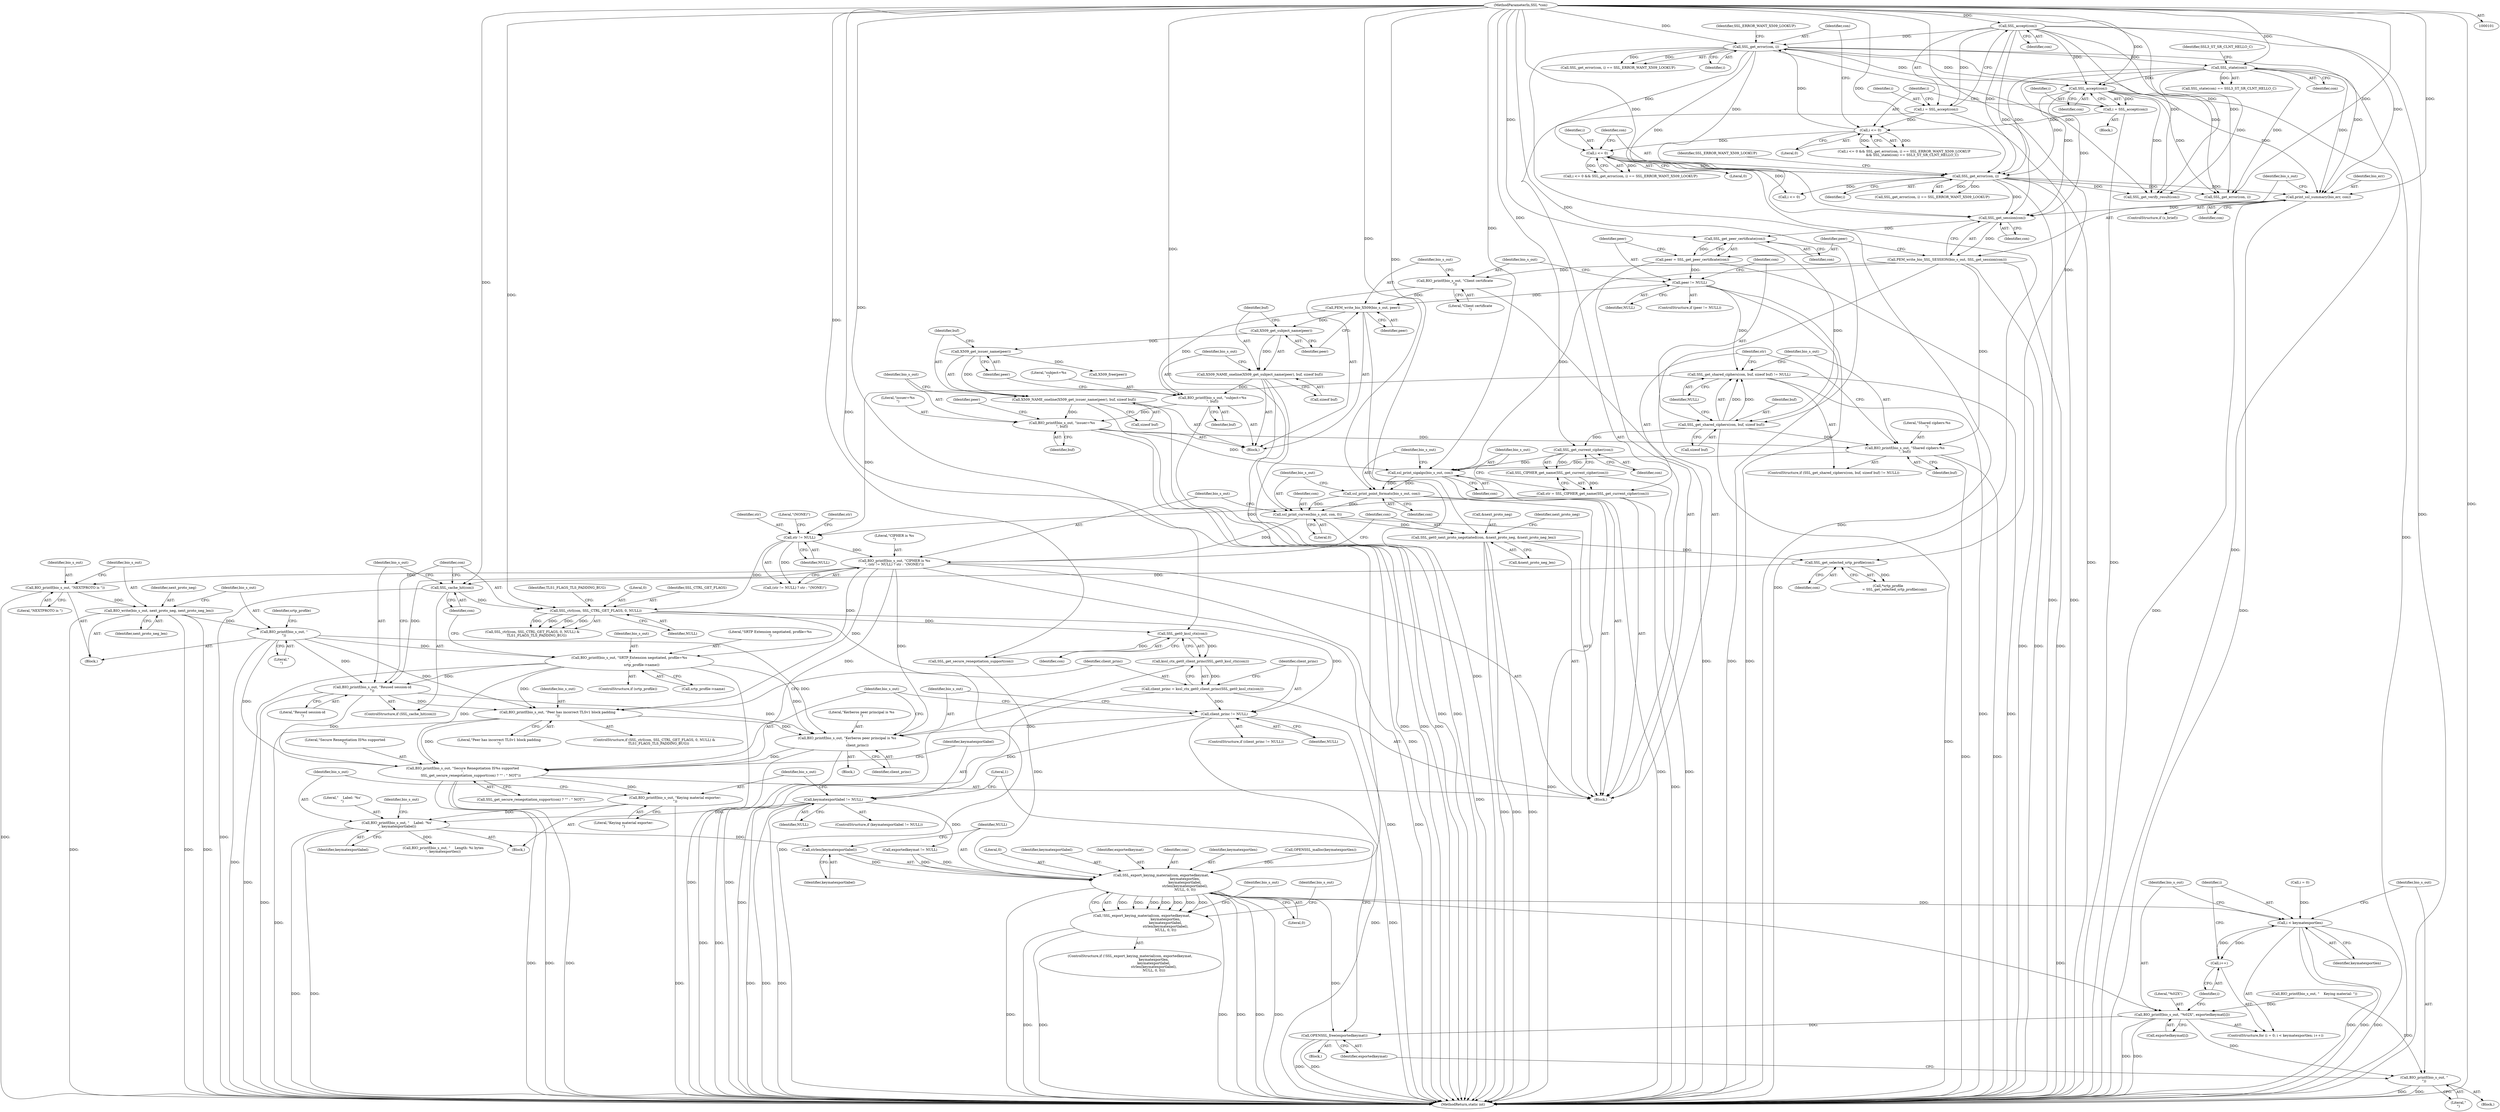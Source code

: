 digraph "0_openssl_259b664f950c2ba66fbf4b0fe5281327904ead21@API" {
"1000422" [label="(Call,strlen(keymatexportlabel))"];
"1000398" [label="(Call,BIO_printf(bio_s_out, \"    Label: '%s'\n\", keymatexportlabel))"];
"1000395" [label="(Call,BIO_printf(bio_s_out, \"Keying material exporter:\n\"))"];
"1000382" [label="(Call,BIO_printf(bio_s_out, \"Secure Renegotiation IS%s supported\n\",\n               SSL_get_secure_renegotiation_support(con) ? \"\" : \" NOT\"))"];
"1000309" [label="(Call,BIO_printf(bio_s_out, \"CIPHER is %s\n\", (str != NULL) ? str : \"(NONE)\"))"];
"1000305" [label="(Call,ssl_print_curves(bio_s_out, con, 0))"];
"1000302" [label="(Call,ssl_print_point_formats(bio_s_out, con))"];
"1000299" [label="(Call,ssl_print_sigalgs(bio_s_out, con))"];
"1000290" [label="(Call,BIO_printf(bio_s_out, \"Shared ciphers:%s\n\", buf))"];
"1000276" [label="(Call,BIO_printf(bio_s_out, \"issuer=%s\n\", buf))"];
"1000266" [label="(Call,BIO_printf(bio_s_out, \"subject=%s\n\", buf))"];
"1000257" [label="(Call,PEM_write_bio_X509(bio_s_out, peer))"];
"1000254" [label="(Call,BIO_printf(bio_s_out, \"Client certificate\n\"))"];
"1000241" [label="(Call,PEM_write_bio_SSL_SESSION(bio_s_out, SSL_get_session(con)))"];
"1000243" [label="(Call,SSL_get_session(con))"];
"1000125" [label="(Call,SSL_get_error(con, i))"];
"1000139" [label="(Call,SSL_accept(con))"];
"1000115" [label="(Call,SSL_accept(con))"];
"1000102" [label="(MethodParameterIn,SSL *con)"];
"1000130" [label="(Call,SSL_state(con))"];
"1000120" [label="(Call,i <= 0)"];
"1000113" [label="(Call,i = SSL_accept(con))"];
"1000137" [label="(Call,i = SSL_accept(con))"];
"1000238" [label="(Call,print_ssl_summary(bio_err, con))"];
"1000147" [label="(Call,SSL_get_error(con, i))"];
"1000143" [label="(Call,i <= 0)"];
"1000250" [label="(Call,peer != NULL)"];
"1000245" [label="(Call,peer = SSL_get_peer_certificate(con))"];
"1000247" [label="(Call,SSL_get_peer_certificate(con))"];
"1000260" [label="(Call,X509_NAME_oneline(X509_get_subject_name(peer), buf, sizeof buf))"];
"1000261" [label="(Call,X509_get_subject_name(peer))"];
"1000270" [label="(Call,X509_NAME_oneline(X509_get_issuer_name(peer), buf, sizeof buf))"];
"1000271" [label="(Call,X509_get_issuer_name(peer))"];
"1000284" [label="(Call,SSL_get_shared_ciphers(con, buf, sizeof buf))"];
"1000297" [label="(Call,SSL_get_current_cipher(con))"];
"1000313" [label="(Call,str != NULL)"];
"1000294" [label="(Call,str = SSL_CIPHER_get_name(SSL_get_current_cipher(con)))"];
"1000296" [label="(Call,SSL_CIPHER_get_name(SSL_get_current_cipher(con)))"];
"1000283" [label="(Call,SSL_get_shared_ciphers(con, buf, sizeof buf) != NULL)"];
"1000378" [label="(Call,BIO_printf(bio_s_out, \"Kerberos peer principal is %s\n\",\n                   client_princ))"];
"1000365" [label="(Call,BIO_printf(bio_s_out, \"Peer has incorrect TLSv1 block padding\n\"))"];
"1000345" [label="(Call,BIO_printf(bio_s_out, \"SRTP Extension negotiated, profile=%s\n\",\n                       srtp_profile->name))"];
"1000334" [label="(Call,BIO_printf(bio_s_out, \"\n\"))"];
"1000330" [label="(Call,BIO_write(bio_s_out, next_proto_neg, next_proto_neg_len))"];
"1000327" [label="(Call,BIO_printf(bio_s_out, \"NEXTPROTO is \"))"];
"1000354" [label="(Call,BIO_printf(bio_s_out, \"Reused session-id\n\"))"];
"1000374" [label="(Call,client_princ != NULL)"];
"1000368" [label="(Call,client_princ = kssl_ctx_get0_client_princ(SSL_get0_kssl_ctx(con)))"];
"1000370" [label="(Call,kssl_ctx_get0_client_princ(SSL_get0_kssl_ctx(con)))"];
"1000371" [label="(Call,SSL_get0_kssl_ctx(con))"];
"1000359" [label="(Call,SSL_ctrl(con, SSL_CTRL_GET_FLAGS, 0, NULL))"];
"1000352" [label="(Call,SSL_cache_hit(con))"];
"1000341" [label="(Call,SSL_get_selected_srtp_profile(con))"];
"1000318" [label="(Call,SSL_get0_next_proto_negotiated(con, &next_proto_neg, &next_proto_neg_len))"];
"1000391" [label="(Call,keymatexportlabel != NULL)"];
"1000417" [label="(Call,SSL_export_keying_material(con, exportedkeymat,\n                                            keymatexportlen,\n                                            keymatexportlabel,\n                                            strlen(keymatexportlabel),\n                                            NULL, 0, 0))"];
"1000416" [label="(Call,!SSL_export_keying_material(con, exportedkeymat,\n                                            keymatexportlen,\n                                            keymatexportlabel,\n                                            strlen(keymatexportlabel),\n                                            NULL, 0, 0))"];
"1000440" [label="(Call,i < keymatexportlen)"];
"1000443" [label="(Call,i++)"];
"1000445" [label="(Call,BIO_printf(bio_s_out, \"%02X\", exportedkeymat[i]))"];
"1000451" [label="(Call,BIO_printf(bio_s_out, \"\n\"))"];
"1000454" [label="(Call,OPENSSL_free(exportedkeymat))"];
"1000241" [label="(Call,PEM_write_bio_SSL_SESSION(bio_s_out, SSL_get_session(con)))"];
"1000243" [label="(Call,SSL_get_session(con))"];
"1000254" [label="(Call,BIO_printf(bio_s_out, \"Client certificate\n\"))"];
"1000269" [label="(Identifier,buf)"];
"1000355" [label="(Identifier,bio_s_out)"];
"1000383" [label="(Identifier,bio_s_out)"];
"1000114" [label="(Identifier,i)"];
"1000332" [label="(Identifier,next_proto_neg)"];
"1000452" [label="(Identifier,bio_s_out)"];
"1000284" [label="(Call,SSL_get_shared_ciphers(con, buf, sizeof buf))"];
"1000347" [label="(Literal,\"SRTP Extension negotiated, profile=%s\n\")"];
"1000314" [label="(Identifier,str)"];
"1000256" [label="(Literal,\"Client certificate\n\")"];
"1000322" [label="(Call,&next_proto_neg_len)"];
"1000432" [label="(Block,)"];
"1000266" [label="(Call,BIO_printf(bio_s_out, \"subject=%s\n\", buf))"];
"1000147" [label="(Call,SSL_get_error(con, i))"];
"1000249" [label="(ControlStructure,if (peer != NULL))"];
"1000262" [label="(Identifier,peer)"];
"1000442" [label="(Identifier,keymatexportlen)"];
"1000133" [label="(Block,)"];
"1000348" [label="(Call,srtp_profile->name)"];
"1000283" [label="(Call,SSL_get_shared_ciphers(con, buf, sizeof buf) != NULL)"];
"1000433" [label="(Call,BIO_printf(bio_s_out, \"    Keying material: \"))"];
"1000331" [label="(Identifier,bio_s_out)"];
"1000278" [label="(Literal,\"issuer=%s\n\")"];
"1000246" [label="(Identifier,peer)"];
"1000137" [label="(Call,i = SSL_accept(con))"];
"1000129" [label="(Call,SSL_state(con) == SSL3_ST_SR_CLNT_HELLO_C)"];
"1000149" [label="(Identifier,i)"];
"1000289" [label="(Identifier,NULL)"];
"1000455" [label="(Identifier,exportedkeymat)"];
"1000370" [label="(Call,kssl_ctx_get0_client_princ(SSL_get0_kssl_ctx(con)))"];
"1000305" [label="(Call,ssl_print_curves(bio_s_out, con, 0))"];
"1000132" [label="(Identifier,SSL3_ST_SR_CLNT_HELLO_C)"];
"1000309" [label="(Call,BIO_printf(bio_s_out, \"CIPHER is %s\n\", (str != NULL) ? str : \"(NONE)\"))"];
"1000259" [label="(Identifier,peer)"];
"1000127" [label="(Identifier,i)"];
"1000422" [label="(Call,strlen(keymatexportlabel))"];
"1000317" [label="(Literal,\"(NONE)\")"];
"1000356" [label="(Literal,\"Reused session-id\n\")"];
"1000333" [label="(Identifier,next_proto_neg_len)"];
"1000124" [label="(Call,SSL_get_error(con, i) == SSL_ERROR_WANT_X509_LOOKUP)"];
"1000120" [label="(Call,i <= 0)"];
"1000319" [label="(Identifier,con)"];
"1000257" [label="(Call,PEM_write_bio_X509(bio_s_out, peer))"];
"1000424" [label="(Identifier,NULL)"];
"1000371" [label="(Call,SSL_get0_kssl_ctx(con))"];
"1000271" [label="(Call,X509_get_issuer_name(peer))"];
"1000316" [label="(Identifier,str)"];
"1000311" [label="(Literal,\"CIPHER is %s\n\")"];
"1000146" [label="(Call,SSL_get_error(con, i) == SSL_ERROR_WANT_X509_LOOKUP)"];
"1000381" [label="(Identifier,client_princ)"];
"1000292" [label="(Literal,\"Shared ciphers:%s\n\")"];
"1000377" [label="(Block,)"];
"1000343" [label="(ControlStructure,if (srtp_profile))"];
"1000328" [label="(Identifier,bio_s_out)"];
"1000394" [label="(Block,)"];
"1000242" [label="(Identifier,bio_s_out)"];
"1000445" [label="(Call,BIO_printf(bio_s_out, \"%02X\", exportedkeymat[i]))"];
"1000310" [label="(Identifier,bio_s_out)"];
"1000280" [label="(Call,X509_free(peer))"];
"1000403" [label="(Identifier,bio_s_out)"];
"1000116" [label="(Identifier,con)"];
"1000245" [label="(Call,peer = SSL_get_peer_certificate(con))"];
"1000179" [label="(Call,SSL_get_error(con, i))"];
"1000329" [label="(Literal,\"NEXTPROTO is \")"];
"1000393" [label="(Identifier,NULL)"];
"1000144" [label="(Identifier,i)"];
"1000446" [label="(Identifier,bio_s_out)"];
"1000125" [label="(Call,SSL_get_error(con, i))"];
"1000303" [label="(Identifier,bio_s_out)"];
"1000325" [label="(Identifier,next_proto_neg)"];
"1000128" [label="(Identifier,SSL_ERROR_WANT_X509_LOOKUP)"];
"1000398" [label="(Call,BIO_printf(bio_s_out, \"    Label: '%s'\n\", keymatexportlabel))"];
"1000451" [label="(Call,BIO_printf(bio_s_out, \"\n\"))"];
"1000419" [label="(Identifier,exportedkeymat)"];
"1000313" [label="(Call,str != NULL)"];
"1000434" [label="(Identifier,bio_s_out)"];
"1000352" [label="(Call,SSL_cache_hit(con))"];
"1000335" [label="(Identifier,bio_s_out)"];
"1000287" [label="(Call,sizeof buf)"];
"1000244" [label="(Identifier,con)"];
"1000131" [label="(Identifier,con)"];
"1000429" [label="(Identifier,bio_s_out)"];
"1000264" [label="(Call,sizeof buf)"];
"1000440" [label="(Call,i < keymatexportlen)"];
"1000334" [label="(Call,BIO_printf(bio_s_out, \"\n\"))"];
"1000261" [label="(Call,X509_get_subject_name(peer))"];
"1000138" [label="(Identifier,i)"];
"1000358" [label="(Call,SSL_ctrl(con, SSL_CTRL_GET_FLAGS, 0, NULL) &\n        TLS1_FLAGS_TLS_PADDING_BUG)"];
"1000304" [label="(Identifier,con)"];
"1000302" [label="(Call,ssl_print_point_formats(bio_s_out, con))"];
"1000143" [label="(Call,i <= 0)"];
"1000308" [label="(Literal,0)"];
"1000102" [label="(MethodParameterIn,SSL *con)"];
"1000130" [label="(Call,SSL_state(con))"];
"1000285" [label="(Identifier,con)"];
"1000247" [label="(Call,SSL_get_peer_certificate(con))"];
"1000291" [label="(Identifier,bio_s_out)"];
"1000238" [label="(Call,print_ssl_summary(bio_err, con))"];
"1000175" [label="(Call,i <= 0)"];
"1000367" [label="(Literal,\"Peer has incorrect TLSv1 block padding\n\")"];
"1000277" [label="(Identifier,bio_s_out)"];
"1000250" [label="(Call,peer != NULL)"];
"1000376" [label="(Identifier,NULL)"];
"1000268" [label="(Literal,\"subject=%s\n\")"];
"1000392" [label="(Identifier,keymatexportlabel)"];
"1000301" [label="(Identifier,con)"];
"1000140" [label="(Identifier,con)"];
"1000260" [label="(Call,X509_NAME_oneline(X509_get_subject_name(peer), buf, sizeof buf))"];
"1000397" [label="(Literal,\"Keying material exporter:\n\")"];
"1000273" [label="(Identifier,buf)"];
"1000441" [label="(Identifier,i)"];
"1000345" [label="(Call,BIO_printf(bio_s_out, \"SRTP Extension negotiated, profile=%s\n\",\n                       srtp_profile->name))"];
"1000139" [label="(Call,SSL_accept(con))"];
"1000122" [label="(Literal,0)"];
"1000380" [label="(Literal,\"Kerberos peer principal is %s\n\")"];
"1000395" [label="(Call,BIO_printf(bio_s_out, \"Keying material exporter:\n\"))"];
"1000251" [label="(Identifier,peer)"];
"1000307" [label="(Identifier,con)"];
"1000318" [label="(Call,SSL_get0_next_proto_negotiated(con, &next_proto_neg, &next_proto_neg_len))"];
"1000126" [label="(Identifier,con)"];
"1000414" [label="(Block,)"];
"1000148" [label="(Identifier,con)"];
"1000270" [label="(Call,X509_NAME_oneline(X509_get_issuer_name(peer), buf, sizeof buf))"];
"1000375" [label="(Identifier,client_princ)"];
"1000363" [label="(Identifier,NULL)"];
"1000457" [label="(Literal,1)"];
"1000458" [label="(MethodReturn,static int)"];
"1000444" [label="(Identifier,i)"];
"1000385" [label="(Call,SSL_get_secure_renegotiation_support(con) ? \"\" : \" NOT\")"];
"1000426" [label="(Literal,0)"];
"1000364" [label="(Identifier,TLS1_FLAGS_TLS_PADDING_BUG)"];
"1000418" [label="(Identifier,con)"];
"1000103" [label="(Block,)"];
"1000315" [label="(Identifier,NULL)"];
"1000400" [label="(Literal,\"    Label: '%s'\n\")"];
"1000306" [label="(Identifier,bio_s_out)"];
"1000379" [label="(Identifier,bio_s_out)"];
"1000366" [label="(Identifier,bio_s_out)"];
"1000330" [label="(Call,BIO_write(bio_s_out, next_proto_neg, next_proto_neg_len))"];
"1000362" [label="(Literal,0)"];
"1000411" [label="(Call,exportedkeymat != NULL)"];
"1000326" [label="(Block,)"];
"1000267" [label="(Identifier,bio_s_out)"];
"1000368" [label="(Call,client_princ = kssl_ctx_get0_client_princ(SSL_get0_kssl_ctx(con)))"];
"1000339" [label="(Call,*srtp_profile\n            = SSL_get_selected_srtp_profile(con))"];
"1000454" [label="(Call,OPENSSL_free(exportedkeymat))"];
"1000453" [label="(Literal,\"\n\")"];
"1000391" [label="(Call,keymatexportlabel != NULL)"];
"1000121" [label="(Identifier,i)"];
"1000295" [label="(Identifier,str)"];
"1000351" [label="(ControlStructure,if (SSL_cache_hit(con)))"];
"1000417" [label="(Call,SSL_export_keying_material(con, exportedkeymat,\n                                            keymatexportlen,\n                                            keymatexportlabel,\n                                            strlen(keymatexportlabel),\n                                            NULL, 0, 0))"];
"1000423" [label="(Identifier,keymatexportlabel)"];
"1000360" [label="(Identifier,con)"];
"1000420" [label="(Identifier,keymatexportlen)"];
"1000341" [label="(Call,SSL_get_selected_srtp_profile(con))"];
"1000384" [label="(Literal,\"Secure Renegotiation IS%s supported\n\")"];
"1000220" [label="(Call,SSL_get_verify_result(con))"];
"1000382" [label="(Call,BIO_printf(bio_s_out, \"Secure Renegotiation IS%s supported\n\",\n               SSL_get_secure_renegotiation_support(con) ? \"\" : \" NOT\"))"];
"1000399" [label="(Identifier,bio_s_out)"];
"1000390" [label="(ControlStructure,if (keymatexportlabel != NULL))"];
"1000297" [label="(Call,SSL_get_current_cipher(con))"];
"1000272" [label="(Identifier,peer)"];
"1000298" [label="(Identifier,con)"];
"1000258" [label="(Identifier,bio_s_out)"];
"1000290" [label="(Call,BIO_printf(bio_s_out, \"Shared ciphers:%s\n\", buf))"];
"1000300" [label="(Identifier,bio_s_out)"];
"1000346" [label="(Identifier,bio_s_out)"];
"1000281" [label="(Identifier,peer)"];
"1000276" [label="(Call,BIO_printf(bio_s_out, \"issuer=%s\n\", buf))"];
"1000401" [label="(Identifier,keymatexportlabel)"];
"1000357" [label="(ControlStructure,if (SSL_ctrl(con, SSL_CTRL_GET_FLAGS, 0, NULL) &\n        TLS1_FLAGS_TLS_PADDING_BUG))"];
"1000299" [label="(Call,ssl_print_sigalgs(bio_s_out, con))"];
"1000373" [label="(ControlStructure,if (client_princ != NULL))"];
"1000436" [label="(ControlStructure,for (i = 0; i < keymatexportlen; i++))"];
"1000113" [label="(Call,i = SSL_accept(con))"];
"1000296" [label="(Call,SSL_CIPHER_get_name(SSL_get_current_cipher(con)))"];
"1000145" [label="(Literal,0)"];
"1000263" [label="(Identifier,buf)"];
"1000415" [label="(ControlStructure,if (!SSL_export_keying_material(con, exportedkeymat,\n                                            keymatexportlen,\n                                            keymatexportlabel,\n                                            strlen(keymatexportlabel),\n                                            NULL, 0, 0)))"];
"1000274" [label="(Call,sizeof buf)"];
"1000437" [label="(Call,i = 0)"];
"1000293" [label="(Identifier,buf)"];
"1000448" [label="(Call,exportedkeymat[i])"];
"1000327" [label="(Call,BIO_printf(bio_s_out, \"NEXTPROTO is \"))"];
"1000248" [label="(Identifier,con)"];
"1000365" [label="(Call,BIO_printf(bio_s_out, \"Peer has incorrect TLSv1 block padding\n\"))"];
"1000336" [label="(Literal,\"\n\")"];
"1000286" [label="(Identifier,buf)"];
"1000386" [label="(Call,SSL_get_secure_renegotiation_support(con))"];
"1000252" [label="(Identifier,NULL)"];
"1000361" [label="(Identifier,SSL_CTRL_GET_FLAGS)"];
"1000279" [label="(Identifier,buf)"];
"1000408" [label="(Call,OPENSSL_malloc(keymatexportlen))"];
"1000354" [label="(Call,BIO_printf(bio_s_out, \"Reused session-id\n\"))"];
"1000294" [label="(Call,str = SSL_CIPHER_get_name(SSL_get_current_cipher(con)))"];
"1000425" [label="(Literal,0)"];
"1000447" [label="(Literal,\"%02X\")"];
"1000342" [label="(Identifier,con)"];
"1000369" [label="(Identifier,client_princ)"];
"1000150" [label="(Identifier,SSL_ERROR_WANT_X509_LOOKUP)"];
"1000253" [label="(Block,)"];
"1000374" [label="(Call,client_princ != NULL)"];
"1000372" [label="(Identifier,con)"];
"1000236" [label="(ControlStructure,if (s_brief))"];
"1000115" [label="(Call,SSL_accept(con))"];
"1000240" [label="(Identifier,con)"];
"1000396" [label="(Identifier,bio_s_out)"];
"1000312" [label="(Call,(str != NULL) ? str : \"(NONE)\")"];
"1000340" [label="(Identifier,srtp_profile)"];
"1000402" [label="(Call,BIO_printf(bio_s_out, \"    Length: %i bytes\n\", keymatexportlen))"];
"1000142" [label="(Call,i <= 0 && SSL_get_error(con, i) == SSL_ERROR_WANT_X509_LOOKUP)"];
"1000416" [label="(Call,!SSL_export_keying_material(con, exportedkeymat,\n                                            keymatexportlen,\n                                            keymatexportlabel,\n                                            strlen(keymatexportlabel),\n                                            NULL, 0, 0))"];
"1000282" [label="(ControlStructure,if (SSL_get_shared_ciphers(con, buf, sizeof buf) != NULL))"];
"1000359" [label="(Call,SSL_ctrl(con, SSL_CTRL_GET_FLAGS, 0, NULL))"];
"1000353" [label="(Identifier,con)"];
"1000378" [label="(Call,BIO_printf(bio_s_out, \"Kerberos peer principal is %s\n\",\n                   client_princ))"];
"1000421" [label="(Identifier,keymatexportlabel)"];
"1000320" [label="(Call,&next_proto_neg)"];
"1000255" [label="(Identifier,bio_s_out)"];
"1000443" [label="(Call,i++)"];
"1000119" [label="(Call,i <= 0 && SSL_get_error(con, i) == SSL_ERROR_WANT_X509_LOOKUP\n               && SSL_state(con) == SSL3_ST_SR_CLNT_HELLO_C)"];
"1000239" [label="(Identifier,bio_err)"];
"1000422" -> "1000417"  [label="AST: "];
"1000422" -> "1000423"  [label="CFG: "];
"1000423" -> "1000422"  [label="AST: "];
"1000424" -> "1000422"  [label="CFG: "];
"1000422" -> "1000417"  [label="DDG: "];
"1000398" -> "1000422"  [label="DDG: "];
"1000398" -> "1000394"  [label="AST: "];
"1000398" -> "1000401"  [label="CFG: "];
"1000399" -> "1000398"  [label="AST: "];
"1000400" -> "1000398"  [label="AST: "];
"1000401" -> "1000398"  [label="AST: "];
"1000403" -> "1000398"  [label="CFG: "];
"1000398" -> "1000458"  [label="DDG: "];
"1000398" -> "1000458"  [label="DDG: "];
"1000395" -> "1000398"  [label="DDG: "];
"1000391" -> "1000398"  [label="DDG: "];
"1000398" -> "1000402"  [label="DDG: "];
"1000395" -> "1000394"  [label="AST: "];
"1000395" -> "1000397"  [label="CFG: "];
"1000396" -> "1000395"  [label="AST: "];
"1000397" -> "1000395"  [label="AST: "];
"1000399" -> "1000395"  [label="CFG: "];
"1000395" -> "1000458"  [label="DDG: "];
"1000382" -> "1000395"  [label="DDG: "];
"1000382" -> "1000103"  [label="AST: "];
"1000382" -> "1000385"  [label="CFG: "];
"1000383" -> "1000382"  [label="AST: "];
"1000384" -> "1000382"  [label="AST: "];
"1000385" -> "1000382"  [label="AST: "];
"1000392" -> "1000382"  [label="CFG: "];
"1000382" -> "1000458"  [label="DDG: "];
"1000382" -> "1000458"  [label="DDG: "];
"1000382" -> "1000458"  [label="DDG: "];
"1000309" -> "1000382"  [label="DDG: "];
"1000378" -> "1000382"  [label="DDG: "];
"1000365" -> "1000382"  [label="DDG: "];
"1000345" -> "1000382"  [label="DDG: "];
"1000354" -> "1000382"  [label="DDG: "];
"1000334" -> "1000382"  [label="DDG: "];
"1000309" -> "1000103"  [label="AST: "];
"1000309" -> "1000312"  [label="CFG: "];
"1000310" -> "1000309"  [label="AST: "];
"1000311" -> "1000309"  [label="AST: "];
"1000312" -> "1000309"  [label="AST: "];
"1000319" -> "1000309"  [label="CFG: "];
"1000309" -> "1000458"  [label="DDG: "];
"1000309" -> "1000458"  [label="DDG: "];
"1000305" -> "1000309"  [label="DDG: "];
"1000313" -> "1000309"  [label="DDG: "];
"1000309" -> "1000327"  [label="DDG: "];
"1000309" -> "1000345"  [label="DDG: "];
"1000309" -> "1000354"  [label="DDG: "];
"1000309" -> "1000365"  [label="DDG: "];
"1000309" -> "1000378"  [label="DDG: "];
"1000305" -> "1000103"  [label="AST: "];
"1000305" -> "1000308"  [label="CFG: "];
"1000306" -> "1000305"  [label="AST: "];
"1000307" -> "1000305"  [label="AST: "];
"1000308" -> "1000305"  [label="AST: "];
"1000310" -> "1000305"  [label="CFG: "];
"1000305" -> "1000458"  [label="DDG: "];
"1000302" -> "1000305"  [label="DDG: "];
"1000302" -> "1000305"  [label="DDG: "];
"1000102" -> "1000305"  [label="DDG: "];
"1000305" -> "1000318"  [label="DDG: "];
"1000302" -> "1000103"  [label="AST: "];
"1000302" -> "1000304"  [label="CFG: "];
"1000303" -> "1000302"  [label="AST: "];
"1000304" -> "1000302"  [label="AST: "];
"1000306" -> "1000302"  [label="CFG: "];
"1000302" -> "1000458"  [label="DDG: "];
"1000299" -> "1000302"  [label="DDG: "];
"1000299" -> "1000302"  [label="DDG: "];
"1000102" -> "1000302"  [label="DDG: "];
"1000299" -> "1000103"  [label="AST: "];
"1000299" -> "1000301"  [label="CFG: "];
"1000300" -> "1000299"  [label="AST: "];
"1000301" -> "1000299"  [label="AST: "];
"1000303" -> "1000299"  [label="CFG: "];
"1000299" -> "1000458"  [label="DDG: "];
"1000290" -> "1000299"  [label="DDG: "];
"1000276" -> "1000299"  [label="DDG: "];
"1000241" -> "1000299"  [label="DDG: "];
"1000297" -> "1000299"  [label="DDG: "];
"1000102" -> "1000299"  [label="DDG: "];
"1000290" -> "1000282"  [label="AST: "];
"1000290" -> "1000293"  [label="CFG: "];
"1000291" -> "1000290"  [label="AST: "];
"1000292" -> "1000290"  [label="AST: "];
"1000293" -> "1000290"  [label="AST: "];
"1000295" -> "1000290"  [label="CFG: "];
"1000290" -> "1000458"  [label="DDG: "];
"1000290" -> "1000458"  [label="DDG: "];
"1000276" -> "1000290"  [label="DDG: "];
"1000241" -> "1000290"  [label="DDG: "];
"1000284" -> "1000290"  [label="DDG: "];
"1000276" -> "1000253"  [label="AST: "];
"1000276" -> "1000279"  [label="CFG: "];
"1000277" -> "1000276"  [label="AST: "];
"1000278" -> "1000276"  [label="AST: "];
"1000279" -> "1000276"  [label="AST: "];
"1000281" -> "1000276"  [label="CFG: "];
"1000276" -> "1000458"  [label="DDG: "];
"1000266" -> "1000276"  [label="DDG: "];
"1000270" -> "1000276"  [label="DDG: "];
"1000266" -> "1000253"  [label="AST: "];
"1000266" -> "1000269"  [label="CFG: "];
"1000267" -> "1000266"  [label="AST: "];
"1000268" -> "1000266"  [label="AST: "];
"1000269" -> "1000266"  [label="AST: "];
"1000272" -> "1000266"  [label="CFG: "];
"1000266" -> "1000458"  [label="DDG: "];
"1000257" -> "1000266"  [label="DDG: "];
"1000260" -> "1000266"  [label="DDG: "];
"1000257" -> "1000253"  [label="AST: "];
"1000257" -> "1000259"  [label="CFG: "];
"1000258" -> "1000257"  [label="AST: "];
"1000259" -> "1000257"  [label="AST: "];
"1000262" -> "1000257"  [label="CFG: "];
"1000257" -> "1000458"  [label="DDG: "];
"1000254" -> "1000257"  [label="DDG: "];
"1000250" -> "1000257"  [label="DDG: "];
"1000257" -> "1000261"  [label="DDG: "];
"1000254" -> "1000253"  [label="AST: "];
"1000254" -> "1000256"  [label="CFG: "];
"1000255" -> "1000254"  [label="AST: "];
"1000256" -> "1000254"  [label="AST: "];
"1000258" -> "1000254"  [label="CFG: "];
"1000254" -> "1000458"  [label="DDG: "];
"1000241" -> "1000254"  [label="DDG: "];
"1000241" -> "1000103"  [label="AST: "];
"1000241" -> "1000243"  [label="CFG: "];
"1000242" -> "1000241"  [label="AST: "];
"1000243" -> "1000241"  [label="AST: "];
"1000246" -> "1000241"  [label="CFG: "];
"1000241" -> "1000458"  [label="DDG: "];
"1000241" -> "1000458"  [label="DDG: "];
"1000243" -> "1000241"  [label="DDG: "];
"1000243" -> "1000244"  [label="CFG: "];
"1000244" -> "1000243"  [label="AST: "];
"1000125" -> "1000243"  [label="DDG: "];
"1000238" -> "1000243"  [label="DDG: "];
"1000139" -> "1000243"  [label="DDG: "];
"1000147" -> "1000243"  [label="DDG: "];
"1000115" -> "1000243"  [label="DDG: "];
"1000130" -> "1000243"  [label="DDG: "];
"1000102" -> "1000243"  [label="DDG: "];
"1000243" -> "1000247"  [label="DDG: "];
"1000125" -> "1000124"  [label="AST: "];
"1000125" -> "1000127"  [label="CFG: "];
"1000126" -> "1000125"  [label="AST: "];
"1000127" -> "1000125"  [label="AST: "];
"1000128" -> "1000125"  [label="CFG: "];
"1000125" -> "1000458"  [label="DDG: "];
"1000125" -> "1000124"  [label="DDG: "];
"1000125" -> "1000124"  [label="DDG: "];
"1000139" -> "1000125"  [label="DDG: "];
"1000115" -> "1000125"  [label="DDG: "];
"1000102" -> "1000125"  [label="DDG: "];
"1000120" -> "1000125"  [label="DDG: "];
"1000125" -> "1000130"  [label="DDG: "];
"1000125" -> "1000139"  [label="DDG: "];
"1000125" -> "1000143"  [label="DDG: "];
"1000125" -> "1000147"  [label="DDG: "];
"1000125" -> "1000179"  [label="DDG: "];
"1000125" -> "1000220"  [label="DDG: "];
"1000125" -> "1000238"  [label="DDG: "];
"1000139" -> "1000137"  [label="AST: "];
"1000139" -> "1000140"  [label="CFG: "];
"1000140" -> "1000139"  [label="AST: "];
"1000137" -> "1000139"  [label="CFG: "];
"1000139" -> "1000458"  [label="DDG: "];
"1000139" -> "1000137"  [label="DDG: "];
"1000115" -> "1000139"  [label="DDG: "];
"1000130" -> "1000139"  [label="DDG: "];
"1000102" -> "1000139"  [label="DDG: "];
"1000139" -> "1000147"  [label="DDG: "];
"1000139" -> "1000179"  [label="DDG: "];
"1000139" -> "1000220"  [label="DDG: "];
"1000139" -> "1000238"  [label="DDG: "];
"1000115" -> "1000113"  [label="AST: "];
"1000115" -> "1000116"  [label="CFG: "];
"1000116" -> "1000115"  [label="AST: "];
"1000113" -> "1000115"  [label="CFG: "];
"1000115" -> "1000458"  [label="DDG: "];
"1000115" -> "1000113"  [label="DDG: "];
"1000102" -> "1000115"  [label="DDG: "];
"1000115" -> "1000147"  [label="DDG: "];
"1000115" -> "1000179"  [label="DDG: "];
"1000115" -> "1000220"  [label="DDG: "];
"1000115" -> "1000238"  [label="DDG: "];
"1000102" -> "1000101"  [label="AST: "];
"1000102" -> "1000458"  [label="DDG: "];
"1000102" -> "1000130"  [label="DDG: "];
"1000102" -> "1000147"  [label="DDG: "];
"1000102" -> "1000179"  [label="DDG: "];
"1000102" -> "1000220"  [label="DDG: "];
"1000102" -> "1000238"  [label="DDG: "];
"1000102" -> "1000247"  [label="DDG: "];
"1000102" -> "1000284"  [label="DDG: "];
"1000102" -> "1000297"  [label="DDG: "];
"1000102" -> "1000318"  [label="DDG: "];
"1000102" -> "1000341"  [label="DDG: "];
"1000102" -> "1000352"  [label="DDG: "];
"1000102" -> "1000359"  [label="DDG: "];
"1000102" -> "1000371"  [label="DDG: "];
"1000102" -> "1000386"  [label="DDG: "];
"1000102" -> "1000417"  [label="DDG: "];
"1000130" -> "1000129"  [label="AST: "];
"1000130" -> "1000131"  [label="CFG: "];
"1000131" -> "1000130"  [label="AST: "];
"1000132" -> "1000130"  [label="CFG: "];
"1000130" -> "1000458"  [label="DDG: "];
"1000130" -> "1000129"  [label="DDG: "];
"1000130" -> "1000147"  [label="DDG: "];
"1000130" -> "1000179"  [label="DDG: "];
"1000130" -> "1000220"  [label="DDG: "];
"1000130" -> "1000238"  [label="DDG: "];
"1000120" -> "1000119"  [label="AST: "];
"1000120" -> "1000122"  [label="CFG: "];
"1000121" -> "1000120"  [label="AST: "];
"1000122" -> "1000120"  [label="AST: "];
"1000126" -> "1000120"  [label="CFG: "];
"1000119" -> "1000120"  [label="CFG: "];
"1000120" -> "1000119"  [label="DDG: "];
"1000120" -> "1000119"  [label="DDG: "];
"1000113" -> "1000120"  [label="DDG: "];
"1000137" -> "1000120"  [label="DDG: "];
"1000120" -> "1000143"  [label="DDG: "];
"1000113" -> "1000103"  [label="AST: "];
"1000114" -> "1000113"  [label="AST: "];
"1000121" -> "1000113"  [label="CFG: "];
"1000113" -> "1000458"  [label="DDG: "];
"1000137" -> "1000133"  [label="AST: "];
"1000138" -> "1000137"  [label="AST: "];
"1000121" -> "1000137"  [label="CFG: "];
"1000137" -> "1000458"  [label="DDG: "];
"1000238" -> "1000236"  [label="AST: "];
"1000238" -> "1000240"  [label="CFG: "];
"1000239" -> "1000238"  [label="AST: "];
"1000240" -> "1000238"  [label="AST: "];
"1000242" -> "1000238"  [label="CFG: "];
"1000238" -> "1000458"  [label="DDG: "];
"1000238" -> "1000458"  [label="DDG: "];
"1000147" -> "1000238"  [label="DDG: "];
"1000147" -> "1000146"  [label="AST: "];
"1000147" -> "1000149"  [label="CFG: "];
"1000148" -> "1000147"  [label="AST: "];
"1000149" -> "1000147"  [label="AST: "];
"1000150" -> "1000147"  [label="CFG: "];
"1000147" -> "1000458"  [label="DDG: "];
"1000147" -> "1000458"  [label="DDG: "];
"1000147" -> "1000146"  [label="DDG: "];
"1000147" -> "1000146"  [label="DDG: "];
"1000143" -> "1000147"  [label="DDG: "];
"1000147" -> "1000175"  [label="DDG: "];
"1000147" -> "1000179"  [label="DDG: "];
"1000147" -> "1000220"  [label="DDG: "];
"1000143" -> "1000142"  [label="AST: "];
"1000143" -> "1000145"  [label="CFG: "];
"1000144" -> "1000143"  [label="AST: "];
"1000145" -> "1000143"  [label="AST: "];
"1000148" -> "1000143"  [label="CFG: "];
"1000142" -> "1000143"  [label="CFG: "];
"1000143" -> "1000458"  [label="DDG: "];
"1000143" -> "1000142"  [label="DDG: "];
"1000143" -> "1000142"  [label="DDG: "];
"1000143" -> "1000175"  [label="DDG: "];
"1000250" -> "1000249"  [label="AST: "];
"1000250" -> "1000252"  [label="CFG: "];
"1000251" -> "1000250"  [label="AST: "];
"1000252" -> "1000250"  [label="AST: "];
"1000255" -> "1000250"  [label="CFG: "];
"1000285" -> "1000250"  [label="CFG: "];
"1000250" -> "1000458"  [label="DDG: "];
"1000250" -> "1000458"  [label="DDG: "];
"1000245" -> "1000250"  [label="DDG: "];
"1000250" -> "1000283"  [label="DDG: "];
"1000245" -> "1000103"  [label="AST: "];
"1000245" -> "1000247"  [label="CFG: "];
"1000246" -> "1000245"  [label="AST: "];
"1000247" -> "1000245"  [label="AST: "];
"1000251" -> "1000245"  [label="CFG: "];
"1000245" -> "1000458"  [label="DDG: "];
"1000247" -> "1000245"  [label="DDG: "];
"1000247" -> "1000248"  [label="CFG: "];
"1000248" -> "1000247"  [label="AST: "];
"1000247" -> "1000284"  [label="DDG: "];
"1000260" -> "1000253"  [label="AST: "];
"1000260" -> "1000264"  [label="CFG: "];
"1000261" -> "1000260"  [label="AST: "];
"1000263" -> "1000260"  [label="AST: "];
"1000264" -> "1000260"  [label="AST: "];
"1000267" -> "1000260"  [label="CFG: "];
"1000260" -> "1000458"  [label="DDG: "];
"1000260" -> "1000458"  [label="DDG: "];
"1000261" -> "1000260"  [label="DDG: "];
"1000261" -> "1000262"  [label="CFG: "];
"1000262" -> "1000261"  [label="AST: "];
"1000263" -> "1000261"  [label="CFG: "];
"1000261" -> "1000271"  [label="DDG: "];
"1000270" -> "1000253"  [label="AST: "];
"1000270" -> "1000274"  [label="CFG: "];
"1000271" -> "1000270"  [label="AST: "];
"1000273" -> "1000270"  [label="AST: "];
"1000274" -> "1000270"  [label="AST: "];
"1000277" -> "1000270"  [label="CFG: "];
"1000270" -> "1000458"  [label="DDG: "];
"1000270" -> "1000458"  [label="DDG: "];
"1000271" -> "1000270"  [label="DDG: "];
"1000271" -> "1000272"  [label="CFG: "];
"1000272" -> "1000271"  [label="AST: "];
"1000273" -> "1000271"  [label="CFG: "];
"1000271" -> "1000280"  [label="DDG: "];
"1000284" -> "1000283"  [label="AST: "];
"1000284" -> "1000287"  [label="CFG: "];
"1000285" -> "1000284"  [label="AST: "];
"1000286" -> "1000284"  [label="AST: "];
"1000287" -> "1000284"  [label="AST: "];
"1000289" -> "1000284"  [label="CFG: "];
"1000284" -> "1000458"  [label="DDG: "];
"1000284" -> "1000283"  [label="DDG: "];
"1000284" -> "1000283"  [label="DDG: "];
"1000284" -> "1000297"  [label="DDG: "];
"1000297" -> "1000296"  [label="AST: "];
"1000297" -> "1000298"  [label="CFG: "];
"1000298" -> "1000297"  [label="AST: "];
"1000296" -> "1000297"  [label="CFG: "];
"1000297" -> "1000296"  [label="DDG: "];
"1000313" -> "1000312"  [label="AST: "];
"1000313" -> "1000315"  [label="CFG: "];
"1000314" -> "1000313"  [label="AST: "];
"1000315" -> "1000313"  [label="AST: "];
"1000316" -> "1000313"  [label="CFG: "];
"1000317" -> "1000313"  [label="CFG: "];
"1000294" -> "1000313"  [label="DDG: "];
"1000283" -> "1000313"  [label="DDG: "];
"1000313" -> "1000312"  [label="DDG: "];
"1000313" -> "1000359"  [label="DDG: "];
"1000294" -> "1000103"  [label="AST: "];
"1000294" -> "1000296"  [label="CFG: "];
"1000295" -> "1000294"  [label="AST: "];
"1000296" -> "1000294"  [label="AST: "];
"1000300" -> "1000294"  [label="CFG: "];
"1000294" -> "1000458"  [label="DDG: "];
"1000296" -> "1000294"  [label="DDG: "];
"1000296" -> "1000458"  [label="DDG: "];
"1000283" -> "1000282"  [label="AST: "];
"1000283" -> "1000289"  [label="CFG: "];
"1000289" -> "1000283"  [label="AST: "];
"1000291" -> "1000283"  [label="CFG: "];
"1000295" -> "1000283"  [label="CFG: "];
"1000283" -> "1000458"  [label="DDG: "];
"1000283" -> "1000458"  [label="DDG: "];
"1000378" -> "1000377"  [label="AST: "];
"1000378" -> "1000381"  [label="CFG: "];
"1000379" -> "1000378"  [label="AST: "];
"1000380" -> "1000378"  [label="AST: "];
"1000381" -> "1000378"  [label="AST: "];
"1000383" -> "1000378"  [label="CFG: "];
"1000378" -> "1000458"  [label="DDG: "];
"1000378" -> "1000458"  [label="DDG: "];
"1000365" -> "1000378"  [label="DDG: "];
"1000345" -> "1000378"  [label="DDG: "];
"1000354" -> "1000378"  [label="DDG: "];
"1000334" -> "1000378"  [label="DDG: "];
"1000374" -> "1000378"  [label="DDG: "];
"1000365" -> "1000357"  [label="AST: "];
"1000365" -> "1000367"  [label="CFG: "];
"1000366" -> "1000365"  [label="AST: "];
"1000367" -> "1000365"  [label="AST: "];
"1000369" -> "1000365"  [label="CFG: "];
"1000365" -> "1000458"  [label="DDG: "];
"1000345" -> "1000365"  [label="DDG: "];
"1000354" -> "1000365"  [label="DDG: "];
"1000334" -> "1000365"  [label="DDG: "];
"1000345" -> "1000343"  [label="AST: "];
"1000345" -> "1000348"  [label="CFG: "];
"1000346" -> "1000345"  [label="AST: "];
"1000347" -> "1000345"  [label="AST: "];
"1000348" -> "1000345"  [label="AST: "];
"1000353" -> "1000345"  [label="CFG: "];
"1000345" -> "1000458"  [label="DDG: "];
"1000345" -> "1000458"  [label="DDG: "];
"1000334" -> "1000345"  [label="DDG: "];
"1000345" -> "1000354"  [label="DDG: "];
"1000334" -> "1000326"  [label="AST: "];
"1000334" -> "1000336"  [label="CFG: "];
"1000335" -> "1000334"  [label="AST: "];
"1000336" -> "1000334"  [label="AST: "];
"1000340" -> "1000334"  [label="CFG: "];
"1000334" -> "1000458"  [label="DDG: "];
"1000330" -> "1000334"  [label="DDG: "];
"1000334" -> "1000354"  [label="DDG: "];
"1000330" -> "1000326"  [label="AST: "];
"1000330" -> "1000333"  [label="CFG: "];
"1000331" -> "1000330"  [label="AST: "];
"1000332" -> "1000330"  [label="AST: "];
"1000333" -> "1000330"  [label="AST: "];
"1000335" -> "1000330"  [label="CFG: "];
"1000330" -> "1000458"  [label="DDG: "];
"1000330" -> "1000458"  [label="DDG: "];
"1000330" -> "1000458"  [label="DDG: "];
"1000327" -> "1000330"  [label="DDG: "];
"1000327" -> "1000326"  [label="AST: "];
"1000327" -> "1000329"  [label="CFG: "];
"1000328" -> "1000327"  [label="AST: "];
"1000329" -> "1000327"  [label="AST: "];
"1000331" -> "1000327"  [label="CFG: "];
"1000327" -> "1000458"  [label="DDG: "];
"1000354" -> "1000351"  [label="AST: "];
"1000354" -> "1000356"  [label="CFG: "];
"1000355" -> "1000354"  [label="AST: "];
"1000356" -> "1000354"  [label="AST: "];
"1000360" -> "1000354"  [label="CFG: "];
"1000354" -> "1000458"  [label="DDG: "];
"1000374" -> "1000373"  [label="AST: "];
"1000374" -> "1000376"  [label="CFG: "];
"1000375" -> "1000374"  [label="AST: "];
"1000376" -> "1000374"  [label="AST: "];
"1000379" -> "1000374"  [label="CFG: "];
"1000383" -> "1000374"  [label="CFG: "];
"1000374" -> "1000458"  [label="DDG: "];
"1000374" -> "1000458"  [label="DDG: "];
"1000368" -> "1000374"  [label="DDG: "];
"1000359" -> "1000374"  [label="DDG: "];
"1000374" -> "1000391"  [label="DDG: "];
"1000368" -> "1000103"  [label="AST: "];
"1000368" -> "1000370"  [label="CFG: "];
"1000369" -> "1000368"  [label="AST: "];
"1000370" -> "1000368"  [label="AST: "];
"1000375" -> "1000368"  [label="CFG: "];
"1000368" -> "1000458"  [label="DDG: "];
"1000370" -> "1000368"  [label="DDG: "];
"1000370" -> "1000371"  [label="CFG: "];
"1000371" -> "1000370"  [label="AST: "];
"1000370" -> "1000458"  [label="DDG: "];
"1000371" -> "1000370"  [label="DDG: "];
"1000371" -> "1000372"  [label="CFG: "];
"1000372" -> "1000371"  [label="AST: "];
"1000359" -> "1000371"  [label="DDG: "];
"1000371" -> "1000386"  [label="DDG: "];
"1000359" -> "1000358"  [label="AST: "];
"1000359" -> "1000363"  [label="CFG: "];
"1000360" -> "1000359"  [label="AST: "];
"1000361" -> "1000359"  [label="AST: "];
"1000362" -> "1000359"  [label="AST: "];
"1000363" -> "1000359"  [label="AST: "];
"1000364" -> "1000359"  [label="CFG: "];
"1000359" -> "1000458"  [label="DDG: "];
"1000359" -> "1000358"  [label="DDG: "];
"1000359" -> "1000358"  [label="DDG: "];
"1000359" -> "1000358"  [label="DDG: "];
"1000359" -> "1000358"  [label="DDG: "];
"1000352" -> "1000359"  [label="DDG: "];
"1000352" -> "1000351"  [label="AST: "];
"1000352" -> "1000353"  [label="CFG: "];
"1000353" -> "1000352"  [label="AST: "];
"1000355" -> "1000352"  [label="CFG: "];
"1000360" -> "1000352"  [label="CFG: "];
"1000352" -> "1000458"  [label="DDG: "];
"1000341" -> "1000352"  [label="DDG: "];
"1000341" -> "1000339"  [label="AST: "];
"1000341" -> "1000342"  [label="CFG: "];
"1000342" -> "1000341"  [label="AST: "];
"1000339" -> "1000341"  [label="CFG: "];
"1000341" -> "1000339"  [label="DDG: "];
"1000318" -> "1000341"  [label="DDG: "];
"1000318" -> "1000103"  [label="AST: "];
"1000318" -> "1000322"  [label="CFG: "];
"1000319" -> "1000318"  [label="AST: "];
"1000320" -> "1000318"  [label="AST: "];
"1000322" -> "1000318"  [label="AST: "];
"1000325" -> "1000318"  [label="CFG: "];
"1000318" -> "1000458"  [label="DDG: "];
"1000318" -> "1000458"  [label="DDG: "];
"1000318" -> "1000458"  [label="DDG: "];
"1000391" -> "1000390"  [label="AST: "];
"1000391" -> "1000393"  [label="CFG: "];
"1000392" -> "1000391"  [label="AST: "];
"1000393" -> "1000391"  [label="AST: "];
"1000396" -> "1000391"  [label="CFG: "];
"1000457" -> "1000391"  [label="CFG: "];
"1000391" -> "1000458"  [label="DDG: "];
"1000391" -> "1000458"  [label="DDG: "];
"1000391" -> "1000458"  [label="DDG: "];
"1000391" -> "1000411"  [label="DDG: "];
"1000417" -> "1000416"  [label="AST: "];
"1000417" -> "1000426"  [label="CFG: "];
"1000418" -> "1000417"  [label="AST: "];
"1000419" -> "1000417"  [label="AST: "];
"1000420" -> "1000417"  [label="AST: "];
"1000421" -> "1000417"  [label="AST: "];
"1000424" -> "1000417"  [label="AST: "];
"1000425" -> "1000417"  [label="AST: "];
"1000426" -> "1000417"  [label="AST: "];
"1000416" -> "1000417"  [label="CFG: "];
"1000417" -> "1000458"  [label="DDG: "];
"1000417" -> "1000458"  [label="DDG: "];
"1000417" -> "1000458"  [label="DDG: "];
"1000417" -> "1000458"  [label="DDG: "];
"1000417" -> "1000458"  [label="DDG: "];
"1000417" -> "1000416"  [label="DDG: "];
"1000417" -> "1000416"  [label="DDG: "];
"1000417" -> "1000416"  [label="DDG: "];
"1000417" -> "1000416"  [label="DDG: "];
"1000417" -> "1000416"  [label="DDG: "];
"1000417" -> "1000416"  [label="DDG: "];
"1000417" -> "1000416"  [label="DDG: "];
"1000386" -> "1000417"  [label="DDG: "];
"1000411" -> "1000417"  [label="DDG: "];
"1000411" -> "1000417"  [label="DDG: "];
"1000408" -> "1000417"  [label="DDG: "];
"1000417" -> "1000440"  [label="DDG: "];
"1000417" -> "1000445"  [label="DDG: "];
"1000417" -> "1000454"  [label="DDG: "];
"1000416" -> "1000415"  [label="AST: "];
"1000429" -> "1000416"  [label="CFG: "];
"1000434" -> "1000416"  [label="CFG: "];
"1000416" -> "1000458"  [label="DDG: "];
"1000416" -> "1000458"  [label="DDG: "];
"1000440" -> "1000436"  [label="AST: "];
"1000440" -> "1000442"  [label="CFG: "];
"1000441" -> "1000440"  [label="AST: "];
"1000442" -> "1000440"  [label="AST: "];
"1000446" -> "1000440"  [label="CFG: "];
"1000452" -> "1000440"  [label="CFG: "];
"1000440" -> "1000458"  [label="DDG: "];
"1000440" -> "1000458"  [label="DDG: "];
"1000440" -> "1000458"  [label="DDG: "];
"1000437" -> "1000440"  [label="DDG: "];
"1000443" -> "1000440"  [label="DDG: "];
"1000440" -> "1000443"  [label="DDG: "];
"1000443" -> "1000436"  [label="AST: "];
"1000443" -> "1000444"  [label="CFG: "];
"1000444" -> "1000443"  [label="AST: "];
"1000441" -> "1000443"  [label="CFG: "];
"1000445" -> "1000436"  [label="AST: "];
"1000445" -> "1000448"  [label="CFG: "];
"1000446" -> "1000445"  [label="AST: "];
"1000447" -> "1000445"  [label="AST: "];
"1000448" -> "1000445"  [label="AST: "];
"1000444" -> "1000445"  [label="CFG: "];
"1000445" -> "1000458"  [label="DDG: "];
"1000445" -> "1000458"  [label="DDG: "];
"1000433" -> "1000445"  [label="DDG: "];
"1000445" -> "1000451"  [label="DDG: "];
"1000445" -> "1000454"  [label="DDG: "];
"1000451" -> "1000432"  [label="AST: "];
"1000451" -> "1000453"  [label="CFG: "];
"1000452" -> "1000451"  [label="AST: "];
"1000453" -> "1000451"  [label="AST: "];
"1000455" -> "1000451"  [label="CFG: "];
"1000451" -> "1000458"  [label="DDG: "];
"1000451" -> "1000458"  [label="DDG: "];
"1000433" -> "1000451"  [label="DDG: "];
"1000454" -> "1000414"  [label="AST: "];
"1000454" -> "1000455"  [label="CFG: "];
"1000455" -> "1000454"  [label="AST: "];
"1000457" -> "1000454"  [label="CFG: "];
"1000454" -> "1000458"  [label="DDG: "];
"1000454" -> "1000458"  [label="DDG: "];
}
